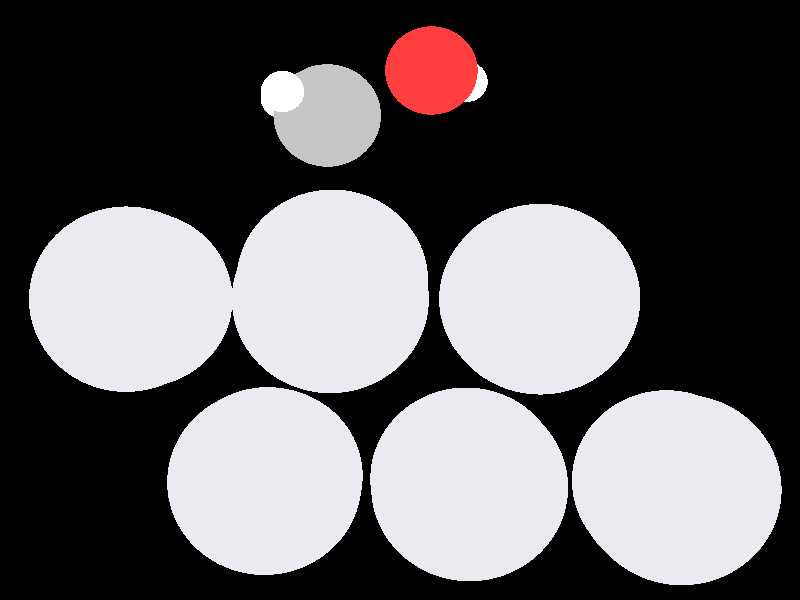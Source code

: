 #include "colors.inc"
#include "finish.inc"

global_settings {assumed_gamma 1 max_trace_level 6}
background {color White transmit 1.0}
camera {perspective
  right -9.29*x up 7.30*y
  direction 100.00*z
  location <0,0,100.00> look_at <0,0,0>}


light_source {<  2.00,   3.00,  40.00> color White
  area_light <0.70, 0, 0>, <0, 0.70, 0>, 3, 3
  adaptive 1 jitter}
// no fog
#declare simple = finish {phong 0.7}
#declare pale = finish {ambient 0.5 diffuse 0.85 roughness 0.001 specular 0.200 }
#declare intermediate = finish {ambient 0.3 diffuse 0.6 specular 0.1 roughness 0.04}
#declare vmd = finish {ambient 0.0 diffuse 0.65 phong 0.1 phong_size 40.0 specular 0.5 }
#declare jmol = finish {ambient 0.2 diffuse 0.6 specular 1 roughness 0.001 metallic}
#declare ase2 = finish {ambient 0.05 brilliance 3 diffuse 0.6 metallic specular 0.7 roughness 0.04 reflection 0.15}
#declare ase3 = finish {ambient 0.15 brilliance 2 diffuse 0.6 metallic specular 1.0 roughness 0.001 reflection 0.0}
#declare glass = finish {ambient 0.05 diffuse 0.3 specular 1.0 roughness 0.001}
#declare glass2 = finish {ambient 0.01 diffuse 0.3 specular 1.0 reflection 0.25 roughness 0.001}
#declare Rcell = 0.050;
#declare Rbond = 0.100;

#macro atom(LOC, R, COL, TRANS, FIN)
  sphere{LOC, R texture{pigment{color COL transmit TRANS} finish{FIN}}}
#end
#macro constrain(LOC, R, COL, TRANS FIN)
union{torus{R, Rcell rotate 45*z texture{pigment{color COL transmit TRANS} finish{FIN}}}
     torus{R, Rcell rotate -45*z texture{pigment{color COL transmit TRANS} finish{FIN}}}
     translate LOC}
#end

// no cell vertices
atom(< -1.63,  -2.32,  -8.48>, 1.16, rgb <0.82, 0.82, 0.88>, 0.0, ase3) // #0
atom(< -1.62,  -2.28,  -5.64>, 1.16, rgb <0.82, 0.82, 0.88>, 0.0, ase3) // #1
atom(< -1.62,  -2.28,  -2.84>, 1.16, rgb <0.82, 0.82, 0.88>, 0.0, ase3) // #2
atom(<  0.82,  -2.31,  -7.07>, 1.16, rgb <0.82, 0.82, 0.88>, 0.0, ase3) // #3
atom(<  0.80,  -2.27,  -4.24>, 1.16, rgb <0.82, 0.82, 0.88>, 0.0, ase3) // #4
atom(<  0.82,  -2.31,  -1.42>, 1.16, rgb <0.82, 0.82, 0.88>, 0.0, ase3) // #5
atom(<  3.27,  -2.32,  -5.66>, 1.16, rgb <0.82, 0.82, 0.88>, 0.0, ase3) // #6
atom(<  3.26,  -2.32,  -2.83>, 1.16, rgb <0.82, 0.82, 0.88>, 0.0, ase3) // #7
atom(<  3.27,  -2.31,   0.00>, 1.16, rgb <0.82, 0.82, 0.88>, 0.0, ase3) // #8
atom(< -3.27,   0.01,  -8.49>, 1.16, rgb <0.82, 0.82, 0.88>, 0.0, ase3) // #9
atom(< -3.27,   0.01,  -5.66>, 1.16, rgb <0.82, 0.82, 0.88>, 0.0, ase3) // #10
atom(< -3.27,   0.01,  -2.83>, 1.16, rgb <0.82, 0.82, 0.88>, 0.0, ase3) // #11
atom(< -0.82,   0.01,  -7.08>, 1.16, rgb <0.82, 0.82, 0.88>, 0.0, ase3) // #12
atom(< -0.82,   0.24,  -4.24>, 1.16, rgb <0.82, 0.82, 0.88>, 0.0, ase3) // #13
atom(< -0.82,   0.01,  -1.41>, 1.16, rgb <0.82, 0.82, 0.88>, 0.0, ase3) // #14
atom(<  1.64,   0.01,  -5.67>, 1.16, rgb <0.82, 0.82, 0.88>, 0.0, ase3) // #15
atom(<  1.64,   0.01,  -2.83>, 1.16, rgb <0.82, 0.82, 0.88>, 0.0, ase3) // #16
atom(<  1.63,   0.01,  -0.00>, 1.16, rgb <0.82, 0.82, 0.88>, 0.0, ase3) // #17
atom(< -0.88,   2.34,  -4.24>, 0.65, rgb <0.56, 0.56, 0.56>, 0.0, ase3) // #18
atom(< -1.44,   2.58,  -5.15>, 0.26, rgb <1.00, 1.00, 1.00>, 0.0, ase3) // #19
atom(< -1.41,   2.62,  -3.33>, 0.26, rgb <1.00, 1.00, 1.00>, 0.0, ase3) // #20
atom(<  0.81,   2.79,  -5.07>, 0.26, rgb <1.00, 1.00, 1.00>, 0.0, ase3) // #21
atom(<  0.38,   2.91,  -4.21>, 0.56, rgb <1.00, 0.05, 0.05>, 0.0, ase3) // #22

// no constraints

